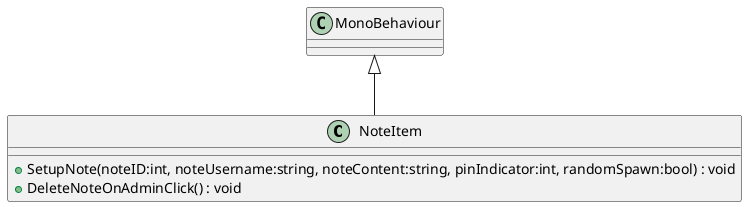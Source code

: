 @startuml
class NoteItem {
    + SetupNote(noteID:int, noteUsername:string, noteContent:string, pinIndicator:int, randomSpawn:bool) : void
    + DeleteNoteOnAdminClick() : void
}
MonoBehaviour <|-- NoteItem
@enduml
